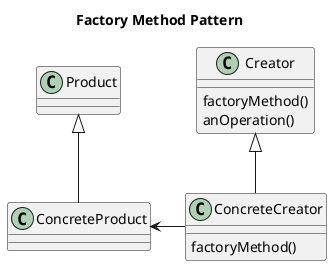@startuml

title Factory Method Pattern

class Product
class Creator
class ConcreteProduct
class ConcreteCreator

Creator : factoryMethod()
Creator : anOperation()
ConcreteCreator : factoryMethod()

Creator <|-- ConcreteCreator
Product <|-- ConcreteProduct
ConcreteProduct <- ConcreteCreator

@enduml
